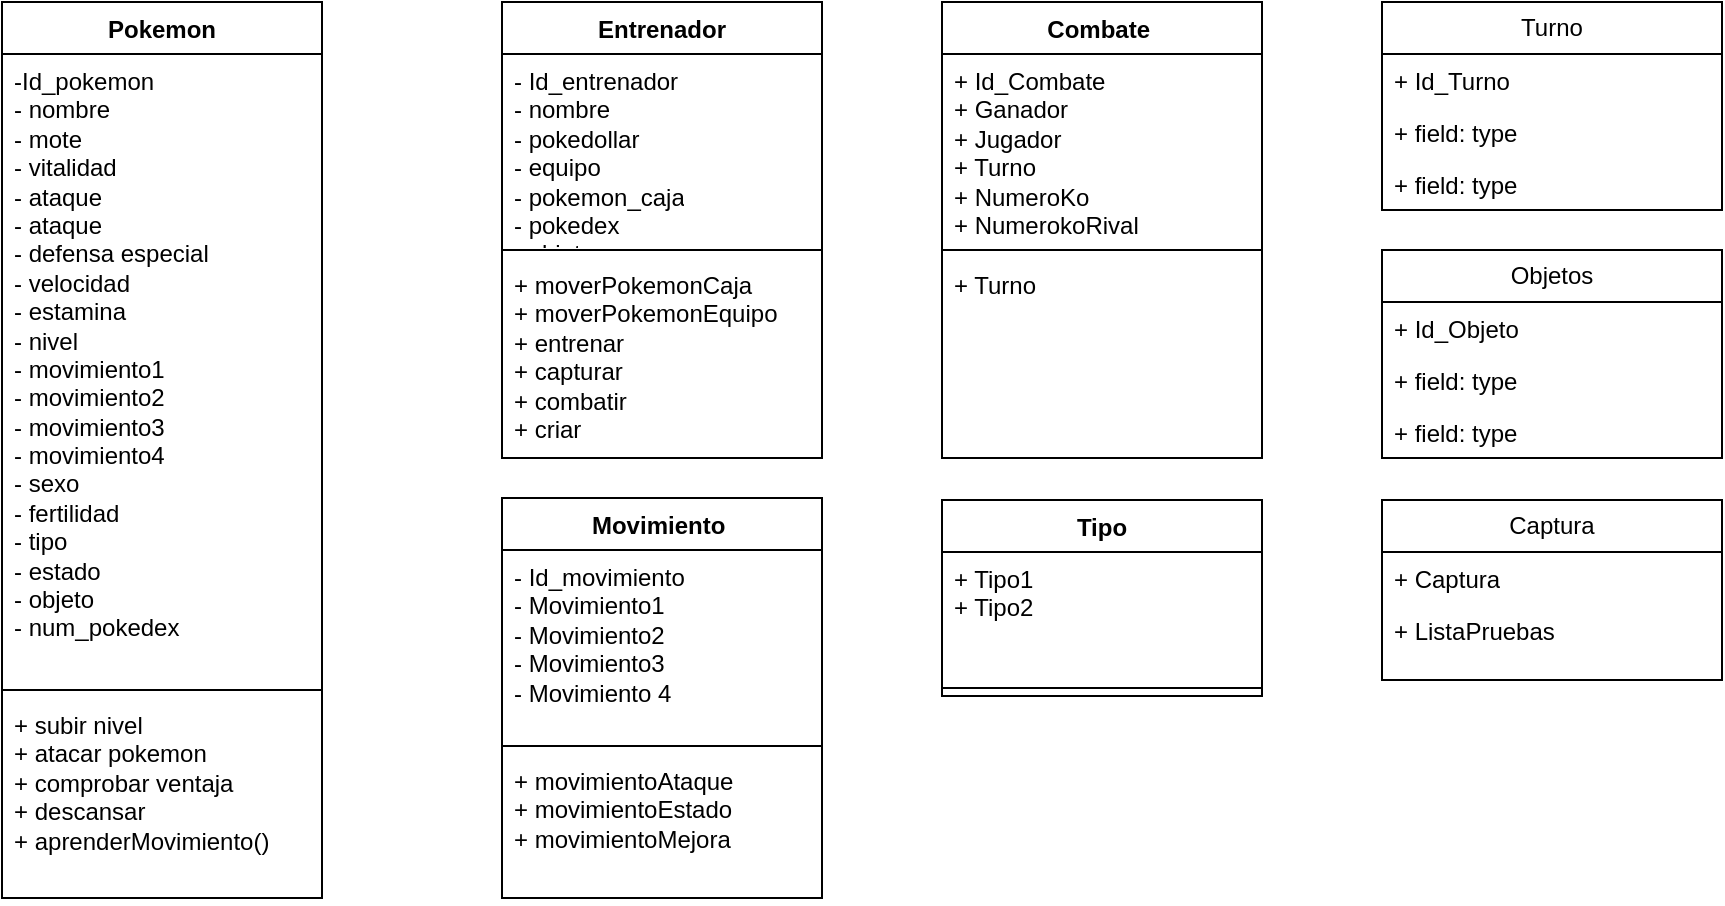 <mxfile version="21.0.10" type="device"><diagram id="C5RBs43oDa-KdzZeNtuy" name="Page-1"><mxGraphModel dx="1434" dy="764" grid="1" gridSize="10" guides="1" tooltips="1" connect="1" arrows="1" fold="1" page="1" pageScale="1" pageWidth="827" pageHeight="1169" math="0" shadow="0"><root><mxCell id="WIyWlLk6GJQsqaUBKTNV-0"/><mxCell id="WIyWlLk6GJQsqaUBKTNV-1" parent="WIyWlLk6GJQsqaUBKTNV-0"/><mxCell id="mJD61Lpo36U0DTu7W9R6-0" value="Pokemon" style="swimlane;fontStyle=1;align=center;verticalAlign=top;childLayout=stackLayout;horizontal=1;startSize=26;horizontalStack=0;resizeParent=1;resizeParentMax=0;resizeLast=0;collapsible=1;marginBottom=0;whiteSpace=wrap;html=1;" parent="WIyWlLk6GJQsqaUBKTNV-1" vertex="1"><mxGeometry x="40" y="121" width="160" height="448" as="geometry"/></mxCell><mxCell id="mJD61Lpo36U0DTu7W9R6-1" value="-Id_pokemon&lt;br&gt;- nombre&lt;br&gt;- mote&amp;nbsp;&lt;br&gt;- vitalidad&lt;br&gt;- ataque&amp;nbsp;&lt;br&gt;- ataque&lt;br&gt;- defensa especial&amp;nbsp;&lt;br&gt;- velocidad&lt;br&gt;- estamina&amp;nbsp;&lt;br&gt;- nivel&amp;nbsp;&lt;br&gt;- movimiento1&lt;br&gt;- movimiento2&lt;br&gt;- movimiento3&lt;br&gt;- movimiento4&lt;br&gt;- sexo&lt;br&gt;- fertilidad&amp;nbsp;&lt;br&gt;- tipo&amp;nbsp;&lt;br&gt;- estado&amp;nbsp;&lt;br&gt;- objeto&amp;nbsp;&lt;br&gt;- num_pokedex" style="text;strokeColor=none;fillColor=none;align=left;verticalAlign=top;spacingLeft=4;spacingRight=4;overflow=hidden;rotatable=0;points=[[0,0.5],[1,0.5]];portConstraint=eastwest;whiteSpace=wrap;html=1;" parent="mJD61Lpo36U0DTu7W9R6-0" vertex="1"><mxGeometry y="26" width="160" height="314" as="geometry"/></mxCell><mxCell id="mJD61Lpo36U0DTu7W9R6-2" value="" style="line;strokeWidth=1;fillColor=none;align=left;verticalAlign=middle;spacingTop=-1;spacingLeft=3;spacingRight=3;rotatable=0;labelPosition=right;points=[];portConstraint=eastwest;strokeColor=inherit;" parent="mJD61Lpo36U0DTu7W9R6-0" vertex="1"><mxGeometry y="340" width="160" height="8" as="geometry"/></mxCell><mxCell id="mJD61Lpo36U0DTu7W9R6-3" value="+ subir nivel&lt;br&gt;+ atacar pokemon&lt;br&gt;+ comprobar ventaja&lt;br&gt;+ descansar&lt;br&gt;+ aprenderMovimiento()&amp;nbsp;" style="text;strokeColor=none;fillColor=none;align=left;verticalAlign=top;spacingLeft=4;spacingRight=4;overflow=hidden;rotatable=0;points=[[0,0.5],[1,0.5]];portConstraint=eastwest;whiteSpace=wrap;html=1;" parent="mJD61Lpo36U0DTu7W9R6-0" vertex="1"><mxGeometry y="348" width="160" height="100" as="geometry"/></mxCell><mxCell id="mJD61Lpo36U0DTu7W9R6-4" value="Entrenador" style="swimlane;fontStyle=1;align=center;verticalAlign=top;childLayout=stackLayout;horizontal=1;startSize=26;horizontalStack=0;resizeParent=1;resizeParentMax=0;resizeLast=0;collapsible=1;marginBottom=0;whiteSpace=wrap;html=1;" parent="WIyWlLk6GJQsqaUBKTNV-1" vertex="1"><mxGeometry x="290" y="121" width="160" height="228" as="geometry"/></mxCell><mxCell id="mJD61Lpo36U0DTu7W9R6-5" value="- Id_entrenador&lt;br&gt;- nombre&lt;br&gt;- pokedollar&amp;nbsp;&lt;br&gt;- equipo&amp;nbsp;&lt;br&gt;- pokemon_caja&lt;br&gt;- pokedex&amp;nbsp;&lt;br&gt;- objeto&amp;nbsp;" style="text;strokeColor=none;fillColor=none;align=left;verticalAlign=top;spacingLeft=4;spacingRight=4;overflow=hidden;rotatable=0;points=[[0,0.5],[1,0.5]];portConstraint=eastwest;whiteSpace=wrap;html=1;" parent="mJD61Lpo36U0DTu7W9R6-4" vertex="1"><mxGeometry y="26" width="160" height="94" as="geometry"/></mxCell><mxCell id="mJD61Lpo36U0DTu7W9R6-6" value="" style="line;strokeWidth=1;fillColor=none;align=left;verticalAlign=middle;spacingTop=-1;spacingLeft=3;spacingRight=3;rotatable=0;labelPosition=right;points=[];portConstraint=eastwest;strokeColor=inherit;" parent="mJD61Lpo36U0DTu7W9R6-4" vertex="1"><mxGeometry y="120" width="160" height="8" as="geometry"/></mxCell><mxCell id="mJD61Lpo36U0DTu7W9R6-7" value="+ moverPokemonCaja&lt;br&gt;+ moverPokemonEquipo&amp;nbsp;&lt;br&gt;+ entrenar&amp;nbsp;&amp;nbsp;&lt;br&gt;+ capturar&amp;nbsp;&lt;br&gt;+ combatir&lt;br&gt;+ criar" style="text;strokeColor=none;fillColor=none;align=left;verticalAlign=top;spacingLeft=4;spacingRight=4;overflow=hidden;rotatable=0;points=[[0,0.5],[1,0.5]];portConstraint=eastwest;whiteSpace=wrap;html=1;" parent="mJD61Lpo36U0DTu7W9R6-4" vertex="1"><mxGeometry y="128" width="160" height="100" as="geometry"/></mxCell><mxCell id="vsb9D8uKJYlQ34apMzGm-0" value="Movimiento&amp;nbsp;" style="swimlane;fontStyle=1;align=center;verticalAlign=top;childLayout=stackLayout;horizontal=1;startSize=26;horizontalStack=0;resizeParent=1;resizeParentMax=0;resizeLast=0;collapsible=1;marginBottom=0;whiteSpace=wrap;html=1;" parent="WIyWlLk6GJQsqaUBKTNV-1" vertex="1"><mxGeometry x="290" y="369" width="160" height="200" as="geometry"/></mxCell><mxCell id="vsb9D8uKJYlQ34apMzGm-1" value="- Id_movimiento&lt;br&gt;- Movimiento1&lt;br&gt;- Movimiento2&lt;br&gt;- Movimiento3&lt;br&gt;- Movimiento 4" style="text;strokeColor=none;fillColor=none;align=left;verticalAlign=top;spacingLeft=4;spacingRight=4;overflow=hidden;rotatable=0;points=[[0,0.5],[1,0.5]];portConstraint=eastwest;whiteSpace=wrap;html=1;" parent="vsb9D8uKJYlQ34apMzGm-0" vertex="1"><mxGeometry y="26" width="160" height="94" as="geometry"/></mxCell><mxCell id="vsb9D8uKJYlQ34apMzGm-2" value="" style="line;strokeWidth=1;fillColor=none;align=left;verticalAlign=middle;spacingTop=-1;spacingLeft=3;spacingRight=3;rotatable=0;labelPosition=right;points=[];portConstraint=eastwest;strokeColor=inherit;" parent="vsb9D8uKJYlQ34apMzGm-0" vertex="1"><mxGeometry y="120" width="160" height="8" as="geometry"/></mxCell><mxCell id="vsb9D8uKJYlQ34apMzGm-3" value="+ movimientoAtaque&lt;br&gt;+ movimientoEstado&lt;br&gt;+ movimientoMejora" style="text;strokeColor=none;fillColor=none;align=left;verticalAlign=top;spacingLeft=4;spacingRight=4;overflow=hidden;rotatable=0;points=[[0,0.5],[1,0.5]];portConstraint=eastwest;whiteSpace=wrap;html=1;" parent="vsb9D8uKJYlQ34apMzGm-0" vertex="1"><mxGeometry y="128" width="160" height="72" as="geometry"/></mxCell><mxCell id="vsb9D8uKJYlQ34apMzGm-4" value="Combate&amp;nbsp;" style="swimlane;fontStyle=1;align=center;verticalAlign=top;childLayout=stackLayout;horizontal=1;startSize=26;horizontalStack=0;resizeParent=1;resizeParentMax=0;resizeLast=0;collapsible=1;marginBottom=0;whiteSpace=wrap;html=1;" parent="WIyWlLk6GJQsqaUBKTNV-1" vertex="1"><mxGeometry x="510" y="121" width="160" height="228" as="geometry"/></mxCell><mxCell id="vsb9D8uKJYlQ34apMzGm-5" value="+ Id_Combate&lt;br&gt;+ Ganador&lt;br&gt;+ Jugador&lt;br&gt;+ Turno&lt;br&gt;+ NumeroKo&lt;br&gt;+ NumerokoRival" style="text;strokeColor=none;fillColor=none;align=left;verticalAlign=top;spacingLeft=4;spacingRight=4;overflow=hidden;rotatable=0;points=[[0,0.5],[1,0.5]];portConstraint=eastwest;whiteSpace=wrap;html=1;" parent="vsb9D8uKJYlQ34apMzGm-4" vertex="1"><mxGeometry y="26" width="160" height="94" as="geometry"/></mxCell><mxCell id="vsb9D8uKJYlQ34apMzGm-6" value="" style="line;strokeWidth=1;fillColor=none;align=left;verticalAlign=middle;spacingTop=-1;spacingLeft=3;spacingRight=3;rotatable=0;labelPosition=right;points=[];portConstraint=eastwest;strokeColor=inherit;" parent="vsb9D8uKJYlQ34apMzGm-4" vertex="1"><mxGeometry y="120" width="160" height="8" as="geometry"/></mxCell><mxCell id="vsb9D8uKJYlQ34apMzGm-7" value="+ Turno" style="text;strokeColor=none;fillColor=none;align=left;verticalAlign=top;spacingLeft=4;spacingRight=4;overflow=hidden;rotatable=0;points=[[0,0.5],[1,0.5]];portConstraint=eastwest;whiteSpace=wrap;html=1;" parent="vsb9D8uKJYlQ34apMzGm-4" vertex="1"><mxGeometry y="128" width="160" height="100" as="geometry"/></mxCell><mxCell id="vsb9D8uKJYlQ34apMzGm-8" value="Tipo" style="swimlane;fontStyle=1;align=center;verticalAlign=top;childLayout=stackLayout;horizontal=1;startSize=26;horizontalStack=0;resizeParent=1;resizeParentMax=0;resizeLast=0;collapsible=1;marginBottom=0;whiteSpace=wrap;html=1;" parent="WIyWlLk6GJQsqaUBKTNV-1" vertex="1"><mxGeometry x="510" y="370" width="160" height="98" as="geometry"/></mxCell><mxCell id="vsb9D8uKJYlQ34apMzGm-9" value="+ Tipo1&lt;br&gt;+ Tipo2" style="text;strokeColor=none;fillColor=none;align=left;verticalAlign=top;spacingLeft=4;spacingRight=4;overflow=hidden;rotatable=0;points=[[0,0.5],[1,0.5]];portConstraint=eastwest;whiteSpace=wrap;html=1;" parent="vsb9D8uKJYlQ34apMzGm-8" vertex="1"><mxGeometry y="26" width="160" height="64" as="geometry"/></mxCell><mxCell id="vsb9D8uKJYlQ34apMzGm-10" value="" style="line;strokeWidth=1;fillColor=none;align=left;verticalAlign=middle;spacingTop=-1;spacingLeft=3;spacingRight=3;rotatable=0;labelPosition=right;points=[];portConstraint=eastwest;strokeColor=inherit;" parent="vsb9D8uKJYlQ34apMzGm-8" vertex="1"><mxGeometry y="90" width="160" height="8" as="geometry"/></mxCell><mxCell id="6isArAR9P57hPCIidCAO-0" value="Turno" style="swimlane;fontStyle=0;childLayout=stackLayout;horizontal=1;startSize=26;fillColor=none;horizontalStack=0;resizeParent=1;resizeParentMax=0;resizeLast=0;collapsible=1;marginBottom=0;whiteSpace=wrap;html=1;" vertex="1" parent="WIyWlLk6GJQsqaUBKTNV-1"><mxGeometry x="730" y="121" width="170" height="104" as="geometry"/></mxCell><mxCell id="6isArAR9P57hPCIidCAO-1" value="+ Id_Turno" style="text;strokeColor=none;fillColor=none;align=left;verticalAlign=top;spacingLeft=4;spacingRight=4;overflow=hidden;rotatable=0;points=[[0,0.5],[1,0.5]];portConstraint=eastwest;whiteSpace=wrap;html=1;" vertex="1" parent="6isArAR9P57hPCIidCAO-0"><mxGeometry y="26" width="170" height="26" as="geometry"/></mxCell><mxCell id="6isArAR9P57hPCIidCAO-2" value="+ field: type" style="text;strokeColor=none;fillColor=none;align=left;verticalAlign=top;spacingLeft=4;spacingRight=4;overflow=hidden;rotatable=0;points=[[0,0.5],[1,0.5]];portConstraint=eastwest;whiteSpace=wrap;html=1;" vertex="1" parent="6isArAR9P57hPCIidCAO-0"><mxGeometry y="52" width="170" height="26" as="geometry"/></mxCell><mxCell id="6isArAR9P57hPCIidCAO-3" value="+ field: type" style="text;strokeColor=none;fillColor=none;align=left;verticalAlign=top;spacingLeft=4;spacingRight=4;overflow=hidden;rotatable=0;points=[[0,0.5],[1,0.5]];portConstraint=eastwest;whiteSpace=wrap;html=1;" vertex="1" parent="6isArAR9P57hPCIidCAO-0"><mxGeometry y="78" width="170" height="26" as="geometry"/></mxCell><mxCell id="6isArAR9P57hPCIidCAO-4" value="Objetos" style="swimlane;fontStyle=0;childLayout=stackLayout;horizontal=1;startSize=26;fillColor=none;horizontalStack=0;resizeParent=1;resizeParentMax=0;resizeLast=0;collapsible=1;marginBottom=0;whiteSpace=wrap;html=1;" vertex="1" parent="WIyWlLk6GJQsqaUBKTNV-1"><mxGeometry x="730" y="245" width="170" height="104" as="geometry"/></mxCell><mxCell id="6isArAR9P57hPCIidCAO-5" value="+ Id_Objeto" style="text;strokeColor=none;fillColor=none;align=left;verticalAlign=top;spacingLeft=4;spacingRight=4;overflow=hidden;rotatable=0;points=[[0,0.5],[1,0.5]];portConstraint=eastwest;whiteSpace=wrap;html=1;" vertex="1" parent="6isArAR9P57hPCIidCAO-4"><mxGeometry y="26" width="170" height="26" as="geometry"/></mxCell><mxCell id="6isArAR9P57hPCIidCAO-6" value="+ field: type" style="text;strokeColor=none;fillColor=none;align=left;verticalAlign=top;spacingLeft=4;spacingRight=4;overflow=hidden;rotatable=0;points=[[0,0.5],[1,0.5]];portConstraint=eastwest;whiteSpace=wrap;html=1;" vertex="1" parent="6isArAR9P57hPCIidCAO-4"><mxGeometry y="52" width="170" height="26" as="geometry"/></mxCell><mxCell id="6isArAR9P57hPCIidCAO-7" value="+ field: type" style="text;strokeColor=none;fillColor=none;align=left;verticalAlign=top;spacingLeft=4;spacingRight=4;overflow=hidden;rotatable=0;points=[[0,0.5],[1,0.5]];portConstraint=eastwest;whiteSpace=wrap;html=1;" vertex="1" parent="6isArAR9P57hPCIidCAO-4"><mxGeometry y="78" width="170" height="26" as="geometry"/></mxCell><mxCell id="6isArAR9P57hPCIidCAO-8" value="Captura" style="swimlane;fontStyle=0;childLayout=stackLayout;horizontal=1;startSize=26;fillColor=none;horizontalStack=0;resizeParent=1;resizeParentMax=0;resizeLast=0;collapsible=1;marginBottom=0;whiteSpace=wrap;html=1;" vertex="1" parent="WIyWlLk6GJQsqaUBKTNV-1"><mxGeometry x="730" y="370" width="170" height="90" as="geometry"/></mxCell><mxCell id="6isArAR9P57hPCIidCAO-9" value="+ Captura" style="text;strokeColor=none;fillColor=none;align=left;verticalAlign=top;spacingLeft=4;spacingRight=4;overflow=hidden;rotatable=0;points=[[0,0.5],[1,0.5]];portConstraint=eastwest;whiteSpace=wrap;html=1;" vertex="1" parent="6isArAR9P57hPCIidCAO-8"><mxGeometry y="26" width="170" height="26" as="geometry"/></mxCell><mxCell id="6isArAR9P57hPCIidCAO-10" value="+ ListaPruebas" style="text;strokeColor=none;fillColor=none;align=left;verticalAlign=top;spacingLeft=4;spacingRight=4;overflow=hidden;rotatable=0;points=[[0,0.5],[1,0.5]];portConstraint=eastwest;whiteSpace=wrap;html=1;" vertex="1" parent="6isArAR9P57hPCIidCAO-8"><mxGeometry y="52" width="170" height="38" as="geometry"/></mxCell></root></mxGraphModel></diagram></mxfile>